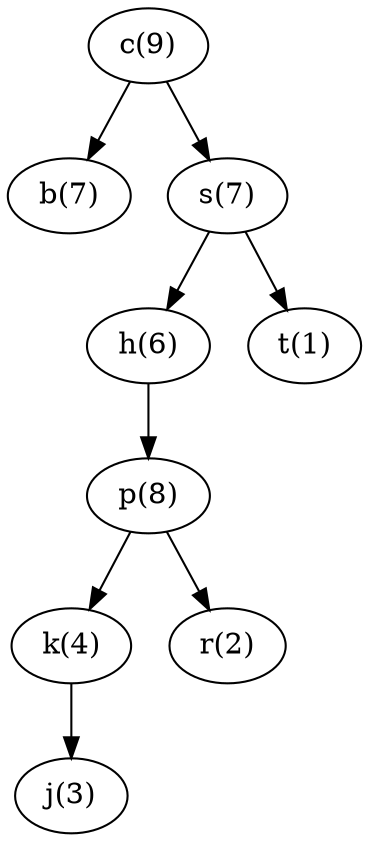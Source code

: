 // 2. rotacja w p w prawo

digraph G {
    graph [ordering="out"];
    b [label="b(7)"];
    c [label="c(9)"];
    h [label="h(6)"];
    j [label="j(3)"];
    k [label="k(4)"];
    p [label="p(8)"];
    r [label="r(2)"];
    s [label="s(7)"];
    t [label="t(1)"];
    c -> b;
    c -> s;
    s -> h;
    s -> t;
    h -> p [side=right];
    p -> k;
    p -> r;
    k -> j [side=left];
}
